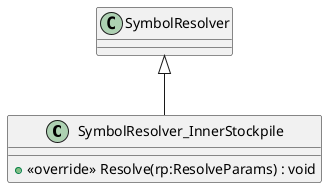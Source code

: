 @startuml
class SymbolResolver_InnerStockpile {
    + <<override>> Resolve(rp:ResolveParams) : void
}
SymbolResolver <|-- SymbolResolver_InnerStockpile
@enduml

